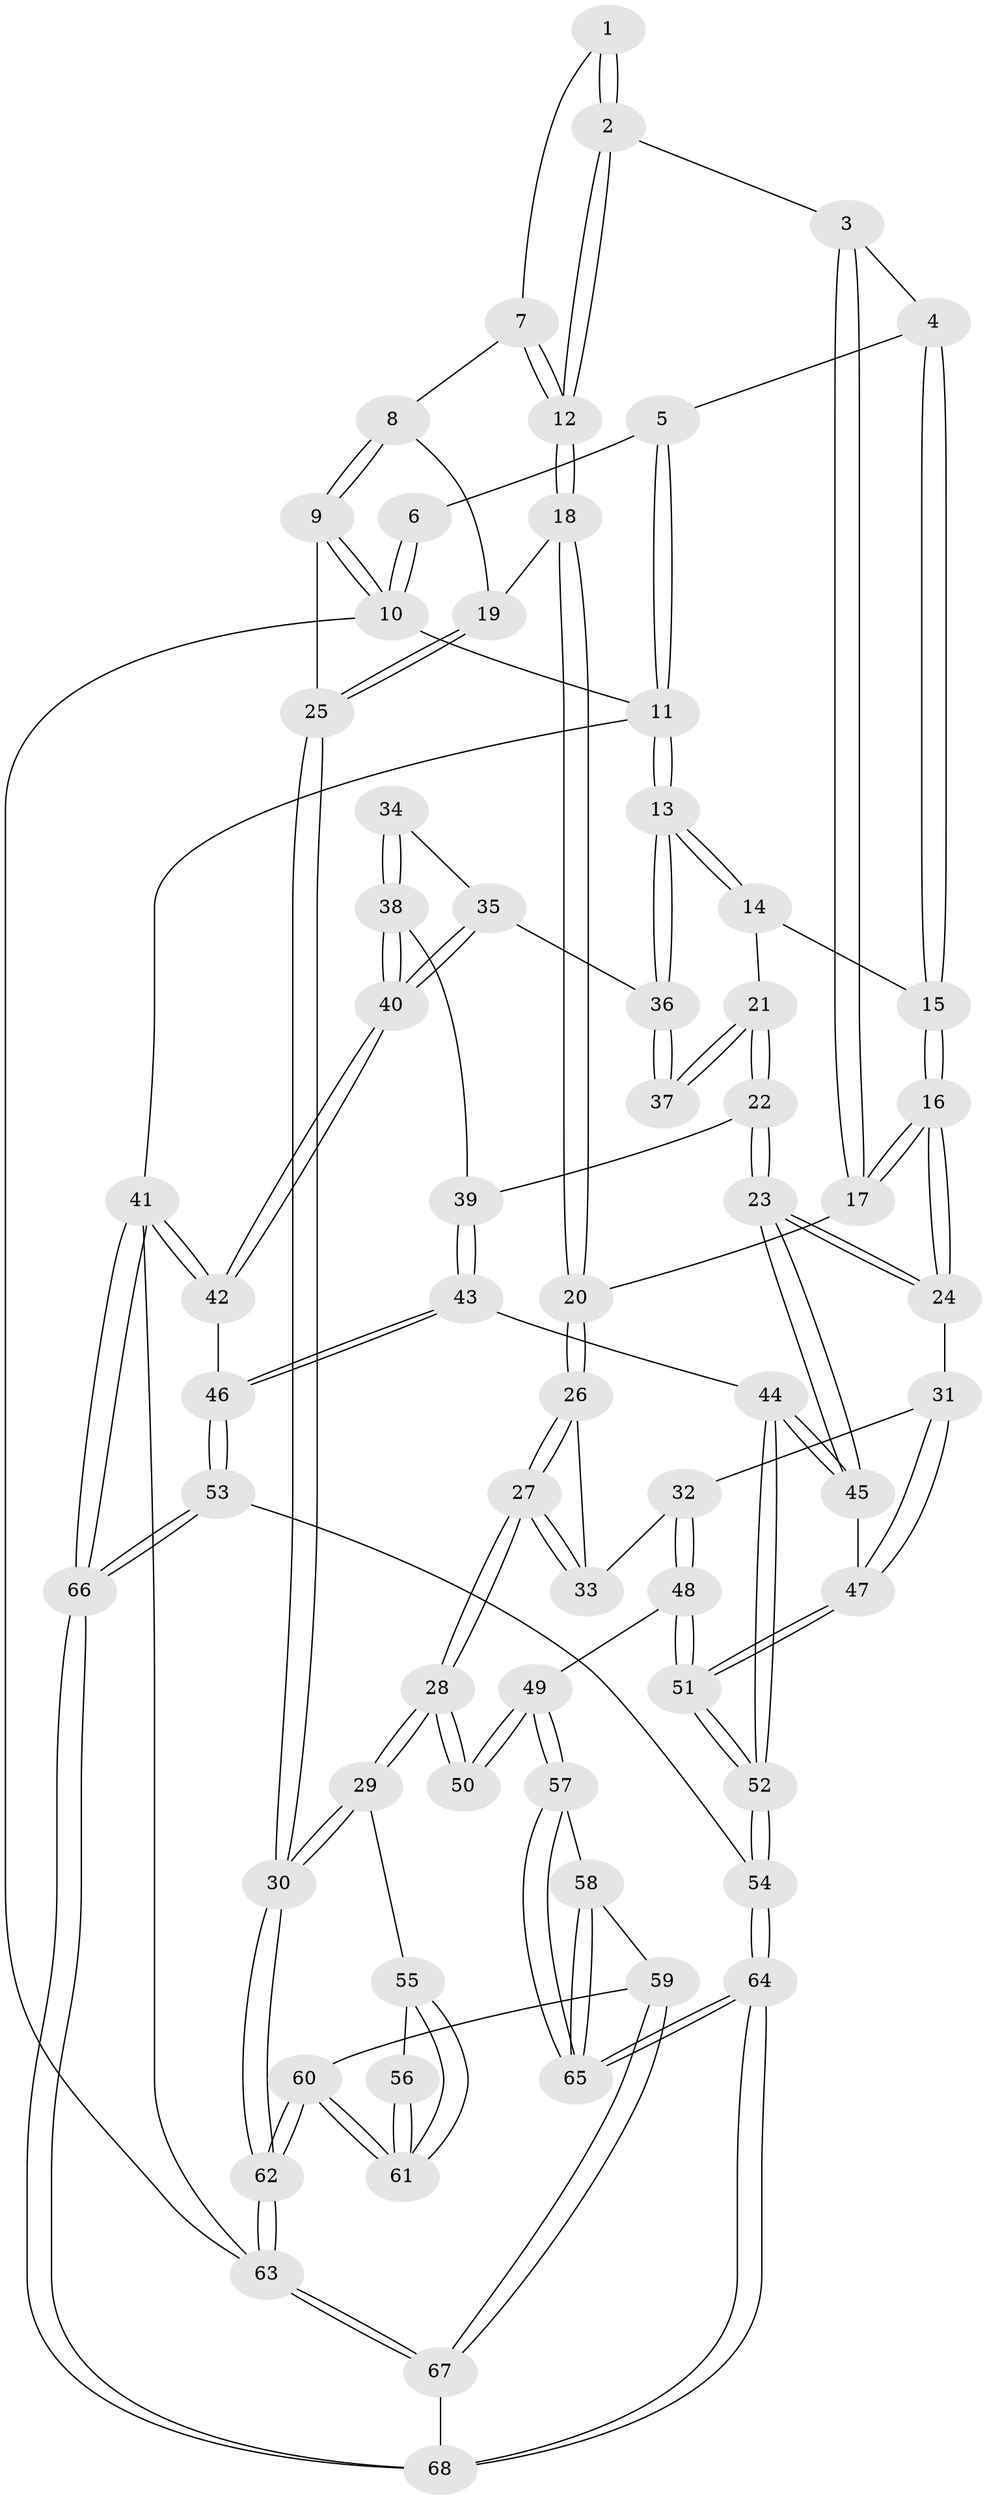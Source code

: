 // coarse degree distribution, {2: 0.12195121951219512, 4: 0.34146341463414637, 3: 0.14634146341463414, 5: 0.34146341463414637, 6: 0.04878048780487805}
// Generated by graph-tools (version 1.1) at 2025/24/03/03/25 07:24:37]
// undirected, 68 vertices, 167 edges
graph export_dot {
graph [start="1"]
  node [color=gray90,style=filled];
  1 [pos="+0.14954427252698385+0"];
  2 [pos="+0.30595135984601496+0.1273435207260382"];
  3 [pos="+0.49810872873996276+0"];
  4 [pos="+0.5325401026754807+0"];
  5 [pos="+0.5364422358034958+0"];
  6 [pos="+0.14893576658729413+0"];
  7 [pos="+0.1309646528913141+0.04069216045041054"];
  8 [pos="+0.09454380708514203+0.07446957766362929"];
  9 [pos="+0+0.20188110226716235"];
  10 [pos="+0+0"];
  11 [pos="+1+0"];
  12 [pos="+0.29041649074208625+0.15062512593893257"];
  13 [pos="+1+0"];
  14 [pos="+0.7367402214939516+0.17839804856886485"];
  15 [pos="+0.687479880387932+0.14965437564727999"];
  16 [pos="+0.5139813531818405+0.2618544703031838"];
  17 [pos="+0.49701662472778696+0.24642174494447075"];
  18 [pos="+0.2895462368733943+0.22248878008366066"];
  19 [pos="+0.14700522398495927+0.24786263373071435"];
  20 [pos="+0.2914782620973007+0.2249121936535043"];
  21 [pos="+0.7746375108345047+0.26660455504561537"];
  22 [pos="+0.7189569169666566+0.37677736579666354"];
  23 [pos="+0.70324822158213+0.38955512964661737"];
  24 [pos="+0.5398541934095925+0.34938757229017203"];
  25 [pos="+0+0.4209529809709874"];
  26 [pos="+0.2928748672540625+0.24660052647855016"];
  27 [pos="+0.22053543277669588+0.475474329734813"];
  28 [pos="+0.20773484336804587+0.4887502120854235"];
  29 [pos="+0+0.4977008007036924"];
  30 [pos="+0+0.48467047468176794"];
  31 [pos="+0.48193975561360336+0.4175355108570224"];
  32 [pos="+0.4608337791722542+0.4370815899873076"];
  33 [pos="+0.4131894510150753+0.4231898684266403"];
  34 [pos="+0.91573602548705+0.31180420229831507"];
  35 [pos="+1+0"];
  36 [pos="+1+0"];
  37 [pos="+0.8172173768417322+0.2666753541963562"];
  38 [pos="+0.9545662783405879+0.4073586810698669"];
  39 [pos="+0.8896145479673309+0.4464196762121075"];
  40 [pos="+1+0.4771840606754718"];
  41 [pos="+1+1"];
  42 [pos="+1+0.6154463419322882"];
  43 [pos="+0.8606579539498439+0.5939101568055496"];
  44 [pos="+0.7716149513623781+0.5834757637802612"];
  45 [pos="+0.7021204501769234+0.4393724149871232"];
  46 [pos="+0.9220052396440809+0.6423068837856429"];
  47 [pos="+0.6197508175588557+0.5189301329295811"];
  48 [pos="+0.4648063420991725+0.6161569015215871"];
  49 [pos="+0.39853180679872074+0.6409371912198689"];
  50 [pos="+0.3140078116915498+0.6137173056700728"];
  51 [pos="+0.5411599114501686+0.6466223755230285"];
  52 [pos="+0.6234404191578378+0.7241602660071054"];
  53 [pos="+0.8281944214776166+0.8482748745757074"];
  54 [pos="+0.6439101927693064+0.8117730835327529"];
  55 [pos="+0.08254102368164178+0.6783889028650287"];
  56 [pos="+0.3059914672315917+0.621360019927234"];
  57 [pos="+0.3903042330490777+0.673720606159783"];
  58 [pos="+0.290260413266216+0.8457100159591303"];
  59 [pos="+0.20777925950261628+0.850811658127216"];
  60 [pos="+0.1757252662290827+0.817153908064729"];
  61 [pos="+0.1667949671624174+0.7822272974801694"];
  62 [pos="+0+1"];
  63 [pos="+0+1"];
  64 [pos="+0.517334759189182+0.9845572792166405"];
  65 [pos="+0.48333858893844606+0.9559581142083297"];
  66 [pos="+1+1"];
  67 [pos="+0.12115355350364203+1"];
  68 [pos="+0.511974597561937+1"];
  1 -- 2;
  1 -- 2;
  1 -- 7;
  2 -- 3;
  2 -- 12;
  2 -- 12;
  3 -- 4;
  3 -- 17;
  3 -- 17;
  4 -- 5;
  4 -- 15;
  4 -- 15;
  5 -- 6;
  5 -- 11;
  5 -- 11;
  6 -- 10;
  6 -- 10;
  7 -- 8;
  7 -- 12;
  7 -- 12;
  8 -- 9;
  8 -- 9;
  8 -- 19;
  9 -- 10;
  9 -- 10;
  9 -- 25;
  10 -- 11;
  10 -- 63;
  11 -- 13;
  11 -- 13;
  11 -- 41;
  12 -- 18;
  12 -- 18;
  13 -- 14;
  13 -- 14;
  13 -- 36;
  13 -- 36;
  14 -- 15;
  14 -- 21;
  15 -- 16;
  15 -- 16;
  16 -- 17;
  16 -- 17;
  16 -- 24;
  16 -- 24;
  17 -- 20;
  18 -- 19;
  18 -- 20;
  18 -- 20;
  19 -- 25;
  19 -- 25;
  20 -- 26;
  20 -- 26;
  21 -- 22;
  21 -- 22;
  21 -- 37;
  21 -- 37;
  22 -- 23;
  22 -- 23;
  22 -- 39;
  23 -- 24;
  23 -- 24;
  23 -- 45;
  23 -- 45;
  24 -- 31;
  25 -- 30;
  25 -- 30;
  26 -- 27;
  26 -- 27;
  26 -- 33;
  27 -- 28;
  27 -- 28;
  27 -- 33;
  27 -- 33;
  28 -- 29;
  28 -- 29;
  28 -- 50;
  28 -- 50;
  29 -- 30;
  29 -- 30;
  29 -- 55;
  30 -- 62;
  30 -- 62;
  31 -- 32;
  31 -- 47;
  31 -- 47;
  32 -- 33;
  32 -- 48;
  32 -- 48;
  34 -- 35;
  34 -- 38;
  34 -- 38;
  35 -- 36;
  35 -- 40;
  35 -- 40;
  36 -- 37;
  36 -- 37;
  38 -- 39;
  38 -- 40;
  38 -- 40;
  39 -- 43;
  39 -- 43;
  40 -- 42;
  40 -- 42;
  41 -- 42;
  41 -- 42;
  41 -- 66;
  41 -- 66;
  41 -- 63;
  42 -- 46;
  43 -- 44;
  43 -- 46;
  43 -- 46;
  44 -- 45;
  44 -- 45;
  44 -- 52;
  44 -- 52;
  45 -- 47;
  46 -- 53;
  46 -- 53;
  47 -- 51;
  47 -- 51;
  48 -- 49;
  48 -- 51;
  48 -- 51;
  49 -- 50;
  49 -- 50;
  49 -- 57;
  49 -- 57;
  51 -- 52;
  51 -- 52;
  52 -- 54;
  52 -- 54;
  53 -- 54;
  53 -- 66;
  53 -- 66;
  54 -- 64;
  54 -- 64;
  55 -- 56;
  55 -- 61;
  55 -- 61;
  56 -- 61;
  56 -- 61;
  57 -- 58;
  57 -- 65;
  57 -- 65;
  58 -- 59;
  58 -- 65;
  58 -- 65;
  59 -- 60;
  59 -- 67;
  59 -- 67;
  60 -- 61;
  60 -- 61;
  60 -- 62;
  60 -- 62;
  62 -- 63;
  62 -- 63;
  63 -- 67;
  63 -- 67;
  64 -- 65;
  64 -- 65;
  64 -- 68;
  64 -- 68;
  66 -- 68;
  66 -- 68;
  67 -- 68;
}
